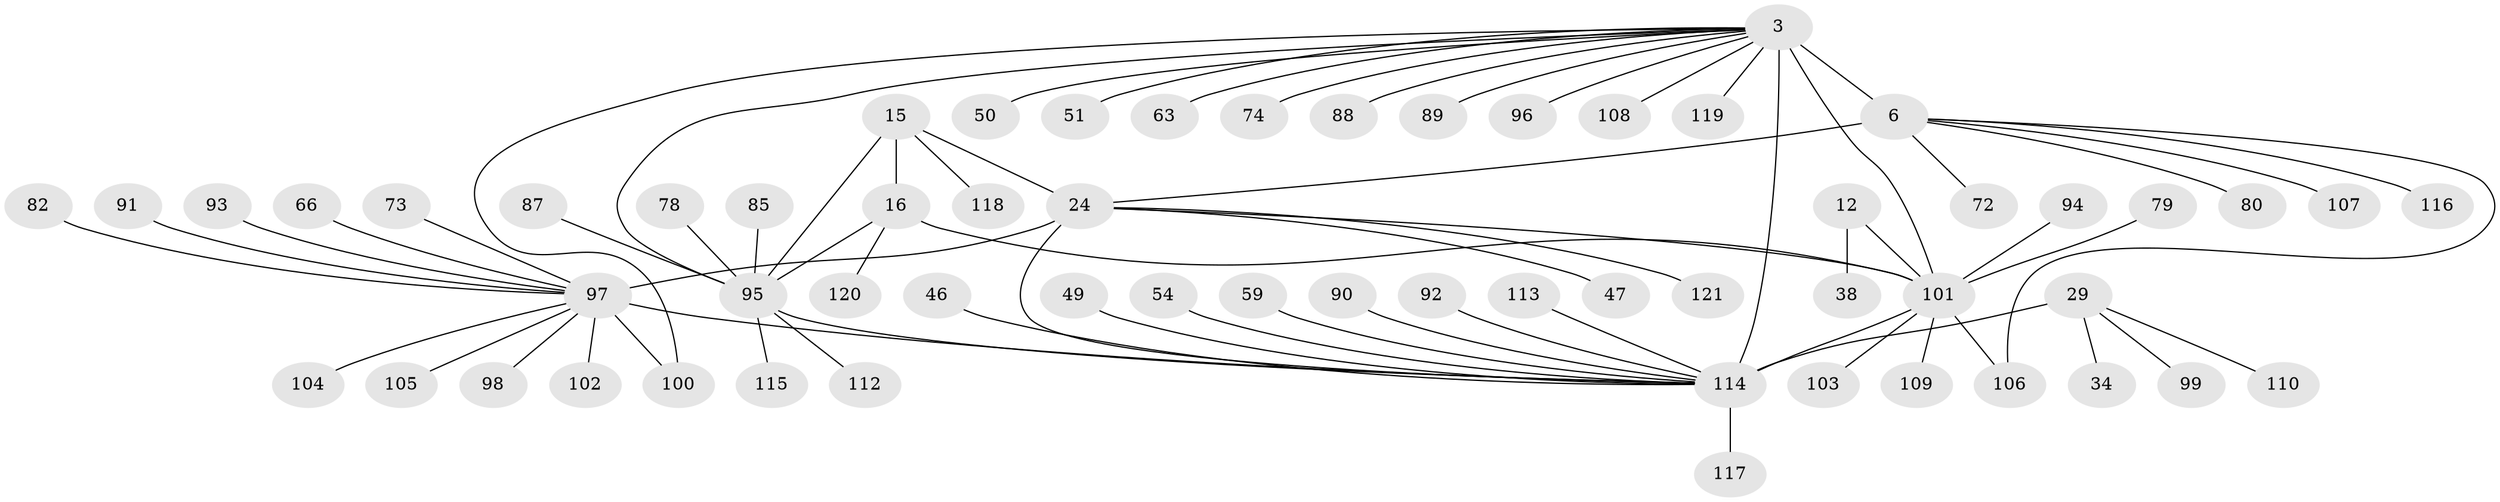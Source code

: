 // original degree distribution, {11: 0.04132231404958678, 10: 0.01652892561983471, 8: 0.049586776859504134, 5: 0.03305785123966942, 7: 0.024793388429752067, 6: 0.03305785123966942, 13: 0.008264462809917356, 9: 0.04132231404958678, 1: 0.5537190082644629, 2: 0.15702479338842976, 3: 0.024793388429752067, 4: 0.01652892561983471}
// Generated by graph-tools (version 1.1) at 2025/55/03/09/25 04:55:00]
// undirected, 60 vertices, 69 edges
graph export_dot {
graph [start="1"]
  node [color=gray90,style=filled];
  3 [super="+2+1"];
  6 [super="+5"];
  12 [super="+7"];
  15 [super="+14"];
  16 [super="+13"];
  24 [super="+23"];
  29 [super="+26"];
  34;
  38;
  46;
  47;
  49 [super="+45"];
  50;
  51;
  54;
  59;
  63;
  66;
  72;
  73 [super="+43"];
  74;
  78;
  79 [super="+58"];
  80;
  82;
  85 [super="+41"];
  87 [super="+81"];
  88;
  89;
  90;
  91 [super="+83"];
  92;
  93;
  94;
  95 [super="+18+39+67+69"];
  96;
  97 [super="+61"];
  98;
  99 [super="+76"];
  100 [super="+65"];
  101 [super="+64+10+52+62+75"];
  102;
  103;
  104;
  105 [super="+48"];
  106 [super="+68"];
  107;
  108 [super="+53+77"];
  109;
  110 [super="+56"];
  112;
  113;
  114 [super="+60+71+111+30+57+70+31+40"];
  115;
  116 [super="+84"];
  117;
  118;
  119;
  120 [super="+86"];
  121;
  3 -- 6 [weight=9];
  3 -- 89;
  3 -- 95 [weight=2];
  3 -- 100;
  3 -- 51;
  3 -- 88;
  3 -- 63;
  3 -- 108;
  3 -- 114 [weight=3];
  3 -- 96;
  3 -- 74;
  3 -- 50;
  3 -- 119;
  3 -- 101;
  6 -- 72;
  6 -- 107;
  6 -- 80;
  6 -- 24;
  6 -- 106;
  6 -- 116;
  12 -- 38;
  12 -- 101 [weight=8];
  15 -- 16 [weight=4];
  15 -- 118;
  15 -- 24;
  15 -- 95 [weight=4];
  16 -- 120;
  16 -- 95 [weight=4];
  16 -- 101;
  24 -- 47;
  24 -- 121;
  24 -- 114;
  24 -- 101;
  24 -- 97 [weight=9];
  29 -- 34;
  29 -- 110;
  29 -- 99;
  29 -- 114 [weight=8];
  46 -- 114;
  49 -- 114;
  54 -- 114;
  59 -- 114;
  66 -- 97;
  73 -- 97;
  78 -- 95;
  79 -- 101;
  82 -- 97;
  85 -- 95;
  87 -- 95;
  90 -- 114;
  91 -- 97;
  92 -- 114;
  93 -- 97;
  94 -- 101;
  95 -- 112;
  95 -- 115;
  95 -- 114;
  97 -- 98;
  97 -- 100;
  97 -- 102;
  97 -- 104;
  97 -- 105;
  97 -- 114 [weight=2];
  101 -- 103;
  101 -- 106;
  101 -- 109;
  101 -- 114 [weight=2];
  113 -- 114;
  114 -- 117;
}
